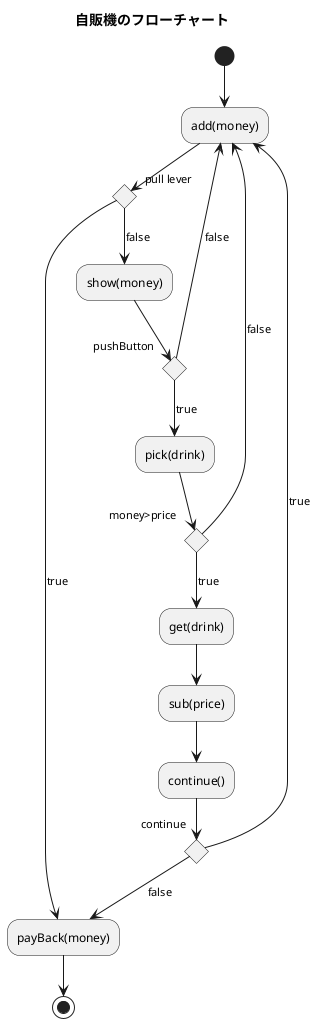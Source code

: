 @startuml
title: 自販機のフローチャート

(*)-down-> "add(money)"

if "pull lever" then
    -down-> [true]"payBack(money)"
else
    -down-> [false]"show(money)"
endif

if "pushButton" then
    -down-> [true]"pick(drink)"
    if "money>price" then
        --> [true]"get(drink)"
    else
        --> [false]"add(money)"
    endif
else
    -down-> [false]"add(money)"
endif

"get(drink)" -down-> "sub(price)"
"sub(price)" -down->"continue()"

if "continue"  then
    -->[true] "add(money)"
else
    -->[false] "payBack(money)"
endif

"payBack(money)" -down-> (*)

@enduml